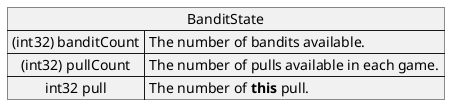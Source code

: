 @startuml
'https://plantuml.com/object-diagram

map BanditState{
  (int32) banditCount => The number of bandits available.
  (int32) pullCount => The number of pulls available in each game.
  int32 pull => The number of **this** pull.
}

@enduml